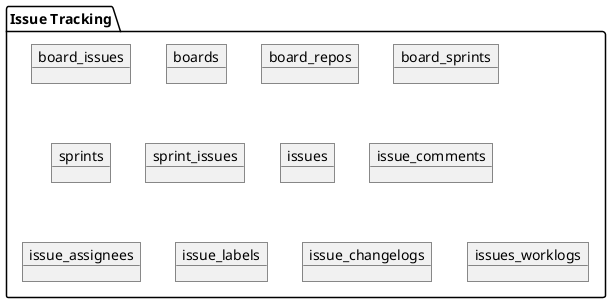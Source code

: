 @startuml
'https://plantuml.com/object-diagram


package "Issue Tracking"{

    object "board_issues" as  board_issues
    object "boards" as  boards
    object "board_repos" as  board_repos
    object "board_sprints" as  board_sprints

    object "sprints" as  sprints
    object "sprint_issues" as  sprint_issues

    object "issues" as issues
    object "issue_comments" as  issue_comments
    object "issue_assignees" as  issue_assignees
    object "issue_labels" as issue_labels
    object "issue_changelogs" as issue_changelogs
    object "issues_worklogs" as issues_worklogs
}

@enduml
